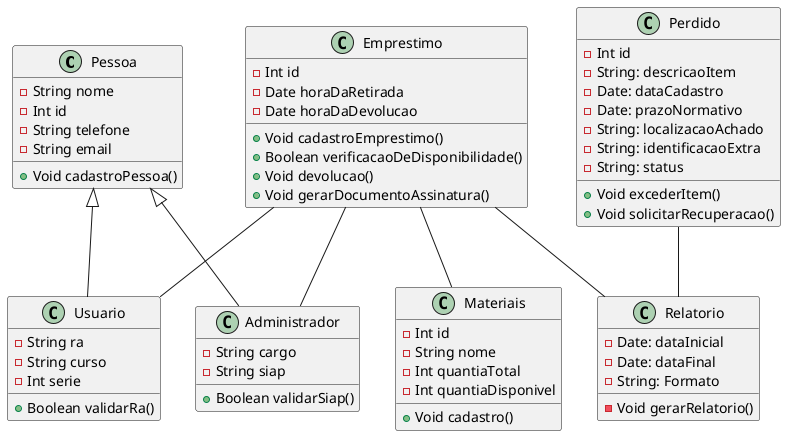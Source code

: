 @startuml   

class Pessoa { 
    -String nome
    -Int id
    -String telefone
    -String email

    +Void cadastroPessoa()
}
 
class Usuario {
    -String ra
    -String curso
    -Int serie

    +Boolean validarRa()
}

class Administrador {
    -String cargo
    -String siap

    +Boolean validarSiap()
}

class Materiais {
    -Int id
    -String nome
    -Int quantiaTotal
    -Int quantiaDisponivel

    +Void cadastro()
}

class Emprestimo{
    -Int id
    -Date horaDaRetirada
    -Date horaDaDevolucao

    +Void cadastroEmprestimo()
    +Boolean verificacaoDeDisponibilidade()
    +Void devolucao()
    +Void gerarDocumentoAssinatura()
}

class Perdido {
    -Int id
    -String: descricaoItem
    -Date: dataCadastro
    -Date: prazoNormativo
    -String: localizacaoAchado
    -String: identificacaoExtra
    -String: status
    +Void excederItem()
    +Void solicitarRecuperacao()
}

class Relatorio {
    -Date: dataInicial
    -Date: dataFinal
    -String: Formato
    -Void gerarRelatorio()
}


Pessoa <|-- Usuario
Pessoa <|-- Administrador
Emprestimo -- Materiais
Emprestimo -- Usuario
Emprestimo -- Administrador
Perdido -- Relatorio
Emprestimo -- Relatorio

@enduml
